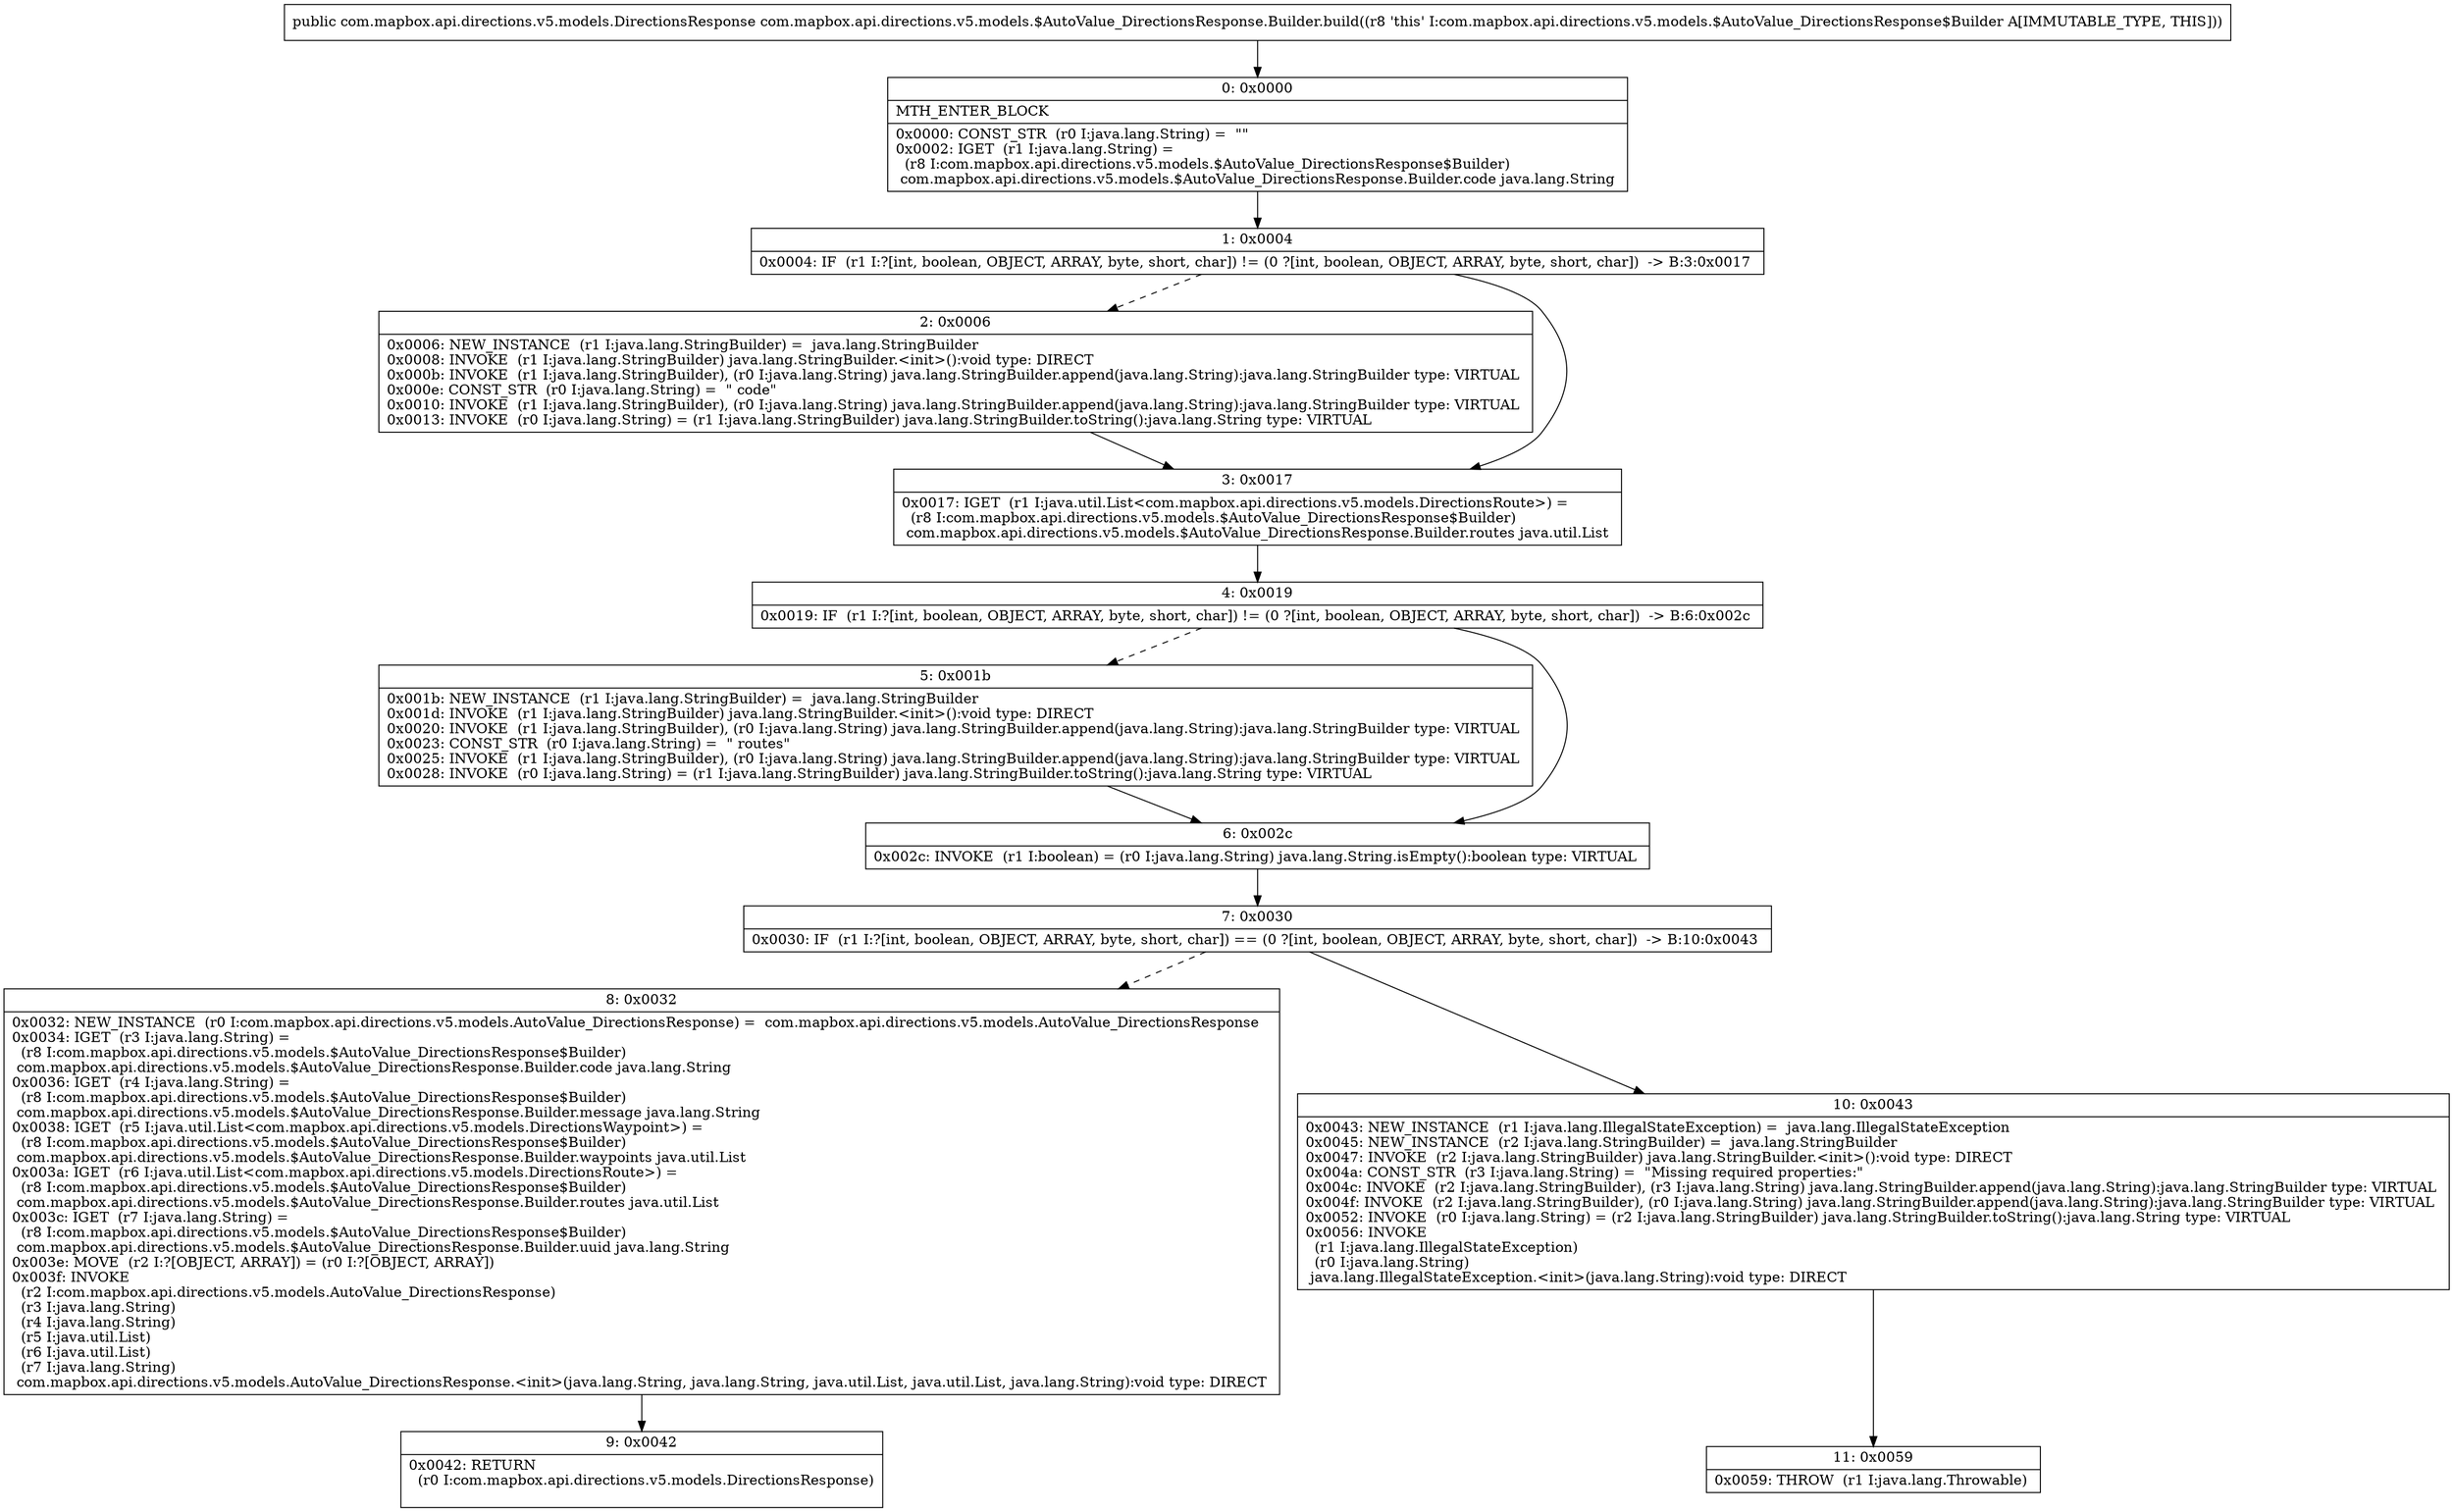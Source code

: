 digraph "CFG forcom.mapbox.api.directions.v5.models.$AutoValue_DirectionsResponse.Builder.build()Lcom\/mapbox\/api\/directions\/v5\/models\/DirectionsResponse;" {
Node_0 [shape=record,label="{0\:\ 0x0000|MTH_ENTER_BLOCK\l|0x0000: CONST_STR  (r0 I:java.lang.String) =  \"\" \l0x0002: IGET  (r1 I:java.lang.String) = \l  (r8 I:com.mapbox.api.directions.v5.models.$AutoValue_DirectionsResponse$Builder)\l com.mapbox.api.directions.v5.models.$AutoValue_DirectionsResponse.Builder.code java.lang.String \l}"];
Node_1 [shape=record,label="{1\:\ 0x0004|0x0004: IF  (r1 I:?[int, boolean, OBJECT, ARRAY, byte, short, char]) != (0 ?[int, boolean, OBJECT, ARRAY, byte, short, char])  \-\> B:3:0x0017 \l}"];
Node_2 [shape=record,label="{2\:\ 0x0006|0x0006: NEW_INSTANCE  (r1 I:java.lang.StringBuilder) =  java.lang.StringBuilder \l0x0008: INVOKE  (r1 I:java.lang.StringBuilder) java.lang.StringBuilder.\<init\>():void type: DIRECT \l0x000b: INVOKE  (r1 I:java.lang.StringBuilder), (r0 I:java.lang.String) java.lang.StringBuilder.append(java.lang.String):java.lang.StringBuilder type: VIRTUAL \l0x000e: CONST_STR  (r0 I:java.lang.String) =  \" code\" \l0x0010: INVOKE  (r1 I:java.lang.StringBuilder), (r0 I:java.lang.String) java.lang.StringBuilder.append(java.lang.String):java.lang.StringBuilder type: VIRTUAL \l0x0013: INVOKE  (r0 I:java.lang.String) = (r1 I:java.lang.StringBuilder) java.lang.StringBuilder.toString():java.lang.String type: VIRTUAL \l}"];
Node_3 [shape=record,label="{3\:\ 0x0017|0x0017: IGET  (r1 I:java.util.List\<com.mapbox.api.directions.v5.models.DirectionsRoute\>) = \l  (r8 I:com.mapbox.api.directions.v5.models.$AutoValue_DirectionsResponse$Builder)\l com.mapbox.api.directions.v5.models.$AutoValue_DirectionsResponse.Builder.routes java.util.List \l}"];
Node_4 [shape=record,label="{4\:\ 0x0019|0x0019: IF  (r1 I:?[int, boolean, OBJECT, ARRAY, byte, short, char]) != (0 ?[int, boolean, OBJECT, ARRAY, byte, short, char])  \-\> B:6:0x002c \l}"];
Node_5 [shape=record,label="{5\:\ 0x001b|0x001b: NEW_INSTANCE  (r1 I:java.lang.StringBuilder) =  java.lang.StringBuilder \l0x001d: INVOKE  (r1 I:java.lang.StringBuilder) java.lang.StringBuilder.\<init\>():void type: DIRECT \l0x0020: INVOKE  (r1 I:java.lang.StringBuilder), (r0 I:java.lang.String) java.lang.StringBuilder.append(java.lang.String):java.lang.StringBuilder type: VIRTUAL \l0x0023: CONST_STR  (r0 I:java.lang.String) =  \" routes\" \l0x0025: INVOKE  (r1 I:java.lang.StringBuilder), (r0 I:java.lang.String) java.lang.StringBuilder.append(java.lang.String):java.lang.StringBuilder type: VIRTUAL \l0x0028: INVOKE  (r0 I:java.lang.String) = (r1 I:java.lang.StringBuilder) java.lang.StringBuilder.toString():java.lang.String type: VIRTUAL \l}"];
Node_6 [shape=record,label="{6\:\ 0x002c|0x002c: INVOKE  (r1 I:boolean) = (r0 I:java.lang.String) java.lang.String.isEmpty():boolean type: VIRTUAL \l}"];
Node_7 [shape=record,label="{7\:\ 0x0030|0x0030: IF  (r1 I:?[int, boolean, OBJECT, ARRAY, byte, short, char]) == (0 ?[int, boolean, OBJECT, ARRAY, byte, short, char])  \-\> B:10:0x0043 \l}"];
Node_8 [shape=record,label="{8\:\ 0x0032|0x0032: NEW_INSTANCE  (r0 I:com.mapbox.api.directions.v5.models.AutoValue_DirectionsResponse) =  com.mapbox.api.directions.v5.models.AutoValue_DirectionsResponse \l0x0034: IGET  (r3 I:java.lang.String) = \l  (r8 I:com.mapbox.api.directions.v5.models.$AutoValue_DirectionsResponse$Builder)\l com.mapbox.api.directions.v5.models.$AutoValue_DirectionsResponse.Builder.code java.lang.String \l0x0036: IGET  (r4 I:java.lang.String) = \l  (r8 I:com.mapbox.api.directions.v5.models.$AutoValue_DirectionsResponse$Builder)\l com.mapbox.api.directions.v5.models.$AutoValue_DirectionsResponse.Builder.message java.lang.String \l0x0038: IGET  (r5 I:java.util.List\<com.mapbox.api.directions.v5.models.DirectionsWaypoint\>) = \l  (r8 I:com.mapbox.api.directions.v5.models.$AutoValue_DirectionsResponse$Builder)\l com.mapbox.api.directions.v5.models.$AutoValue_DirectionsResponse.Builder.waypoints java.util.List \l0x003a: IGET  (r6 I:java.util.List\<com.mapbox.api.directions.v5.models.DirectionsRoute\>) = \l  (r8 I:com.mapbox.api.directions.v5.models.$AutoValue_DirectionsResponse$Builder)\l com.mapbox.api.directions.v5.models.$AutoValue_DirectionsResponse.Builder.routes java.util.List \l0x003c: IGET  (r7 I:java.lang.String) = \l  (r8 I:com.mapbox.api.directions.v5.models.$AutoValue_DirectionsResponse$Builder)\l com.mapbox.api.directions.v5.models.$AutoValue_DirectionsResponse.Builder.uuid java.lang.String \l0x003e: MOVE  (r2 I:?[OBJECT, ARRAY]) = (r0 I:?[OBJECT, ARRAY]) \l0x003f: INVOKE  \l  (r2 I:com.mapbox.api.directions.v5.models.AutoValue_DirectionsResponse)\l  (r3 I:java.lang.String)\l  (r4 I:java.lang.String)\l  (r5 I:java.util.List)\l  (r6 I:java.util.List)\l  (r7 I:java.lang.String)\l com.mapbox.api.directions.v5.models.AutoValue_DirectionsResponse.\<init\>(java.lang.String, java.lang.String, java.util.List, java.util.List, java.lang.String):void type: DIRECT \l}"];
Node_9 [shape=record,label="{9\:\ 0x0042|0x0042: RETURN  \l  (r0 I:com.mapbox.api.directions.v5.models.DirectionsResponse)\l \l}"];
Node_10 [shape=record,label="{10\:\ 0x0043|0x0043: NEW_INSTANCE  (r1 I:java.lang.IllegalStateException) =  java.lang.IllegalStateException \l0x0045: NEW_INSTANCE  (r2 I:java.lang.StringBuilder) =  java.lang.StringBuilder \l0x0047: INVOKE  (r2 I:java.lang.StringBuilder) java.lang.StringBuilder.\<init\>():void type: DIRECT \l0x004a: CONST_STR  (r3 I:java.lang.String) =  \"Missing required properties:\" \l0x004c: INVOKE  (r2 I:java.lang.StringBuilder), (r3 I:java.lang.String) java.lang.StringBuilder.append(java.lang.String):java.lang.StringBuilder type: VIRTUAL \l0x004f: INVOKE  (r2 I:java.lang.StringBuilder), (r0 I:java.lang.String) java.lang.StringBuilder.append(java.lang.String):java.lang.StringBuilder type: VIRTUAL \l0x0052: INVOKE  (r0 I:java.lang.String) = (r2 I:java.lang.StringBuilder) java.lang.StringBuilder.toString():java.lang.String type: VIRTUAL \l0x0056: INVOKE  \l  (r1 I:java.lang.IllegalStateException)\l  (r0 I:java.lang.String)\l java.lang.IllegalStateException.\<init\>(java.lang.String):void type: DIRECT \l}"];
Node_11 [shape=record,label="{11\:\ 0x0059|0x0059: THROW  (r1 I:java.lang.Throwable) \l}"];
MethodNode[shape=record,label="{public com.mapbox.api.directions.v5.models.DirectionsResponse com.mapbox.api.directions.v5.models.$AutoValue_DirectionsResponse.Builder.build((r8 'this' I:com.mapbox.api.directions.v5.models.$AutoValue_DirectionsResponse$Builder A[IMMUTABLE_TYPE, THIS])) }"];
MethodNode -> Node_0;
Node_0 -> Node_1;
Node_1 -> Node_2[style=dashed];
Node_1 -> Node_3;
Node_2 -> Node_3;
Node_3 -> Node_4;
Node_4 -> Node_5[style=dashed];
Node_4 -> Node_6;
Node_5 -> Node_6;
Node_6 -> Node_7;
Node_7 -> Node_8[style=dashed];
Node_7 -> Node_10;
Node_8 -> Node_9;
Node_10 -> Node_11;
}

